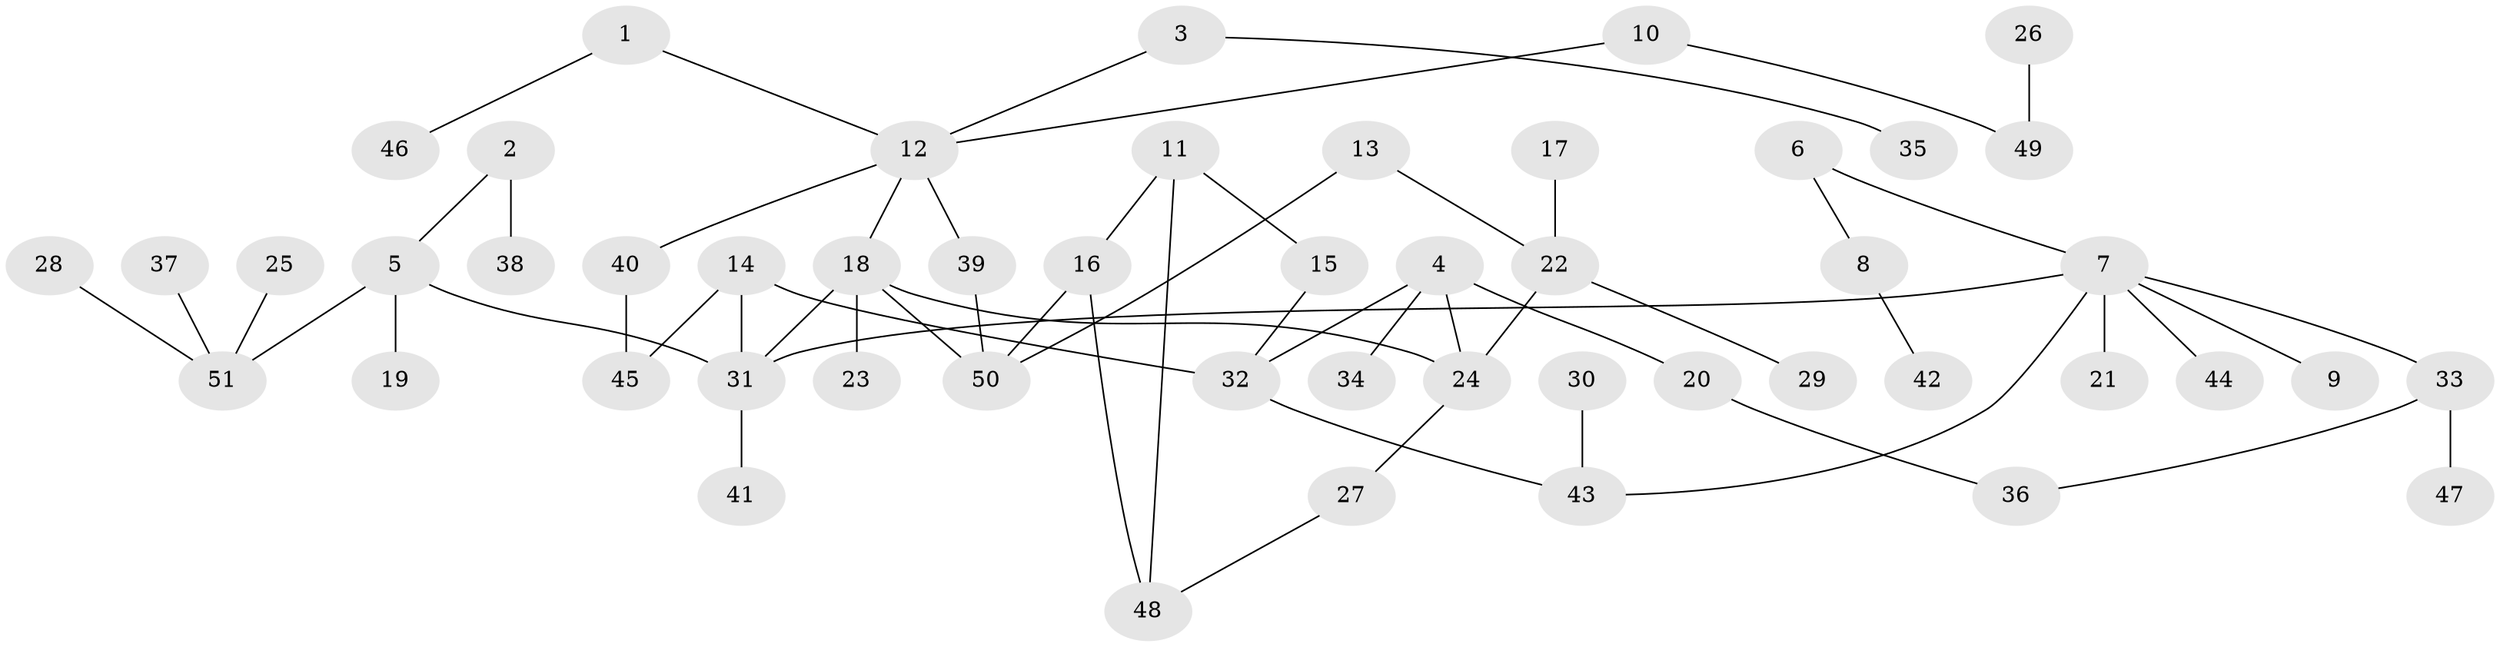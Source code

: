 // original degree distribution, {4: 0.09523809523809523, 7: 0.015873015873015872, 6: 0.031746031746031744, 3: 0.0873015873015873, 2: 0.36507936507936506, 1: 0.3888888888888889, 5: 0.015873015873015872}
// Generated by graph-tools (version 1.1) at 2025/36/03/04/25 23:36:02]
// undirected, 51 vertices, 59 edges
graph export_dot {
  node [color=gray90,style=filled];
  1;
  2;
  3;
  4;
  5;
  6;
  7;
  8;
  9;
  10;
  11;
  12;
  13;
  14;
  15;
  16;
  17;
  18;
  19;
  20;
  21;
  22;
  23;
  24;
  25;
  26;
  27;
  28;
  29;
  30;
  31;
  32;
  33;
  34;
  35;
  36;
  37;
  38;
  39;
  40;
  41;
  42;
  43;
  44;
  45;
  46;
  47;
  48;
  49;
  50;
  51;
  1 -- 12 [weight=1.0];
  1 -- 46 [weight=1.0];
  2 -- 5 [weight=1.0];
  2 -- 38 [weight=1.0];
  3 -- 12 [weight=1.0];
  3 -- 35 [weight=1.0];
  4 -- 20 [weight=1.0];
  4 -- 24 [weight=1.0];
  4 -- 32 [weight=1.0];
  4 -- 34 [weight=1.0];
  5 -- 19 [weight=1.0];
  5 -- 31 [weight=1.0];
  5 -- 51 [weight=1.0];
  6 -- 7 [weight=1.0];
  6 -- 8 [weight=1.0];
  7 -- 9 [weight=1.0];
  7 -- 21 [weight=1.0];
  7 -- 31 [weight=1.0];
  7 -- 33 [weight=1.0];
  7 -- 43 [weight=1.0];
  7 -- 44 [weight=1.0];
  8 -- 42 [weight=1.0];
  10 -- 12 [weight=1.0];
  10 -- 49 [weight=1.0];
  11 -- 15 [weight=1.0];
  11 -- 16 [weight=1.0];
  11 -- 48 [weight=1.0];
  12 -- 18 [weight=1.0];
  12 -- 39 [weight=1.0];
  12 -- 40 [weight=1.0];
  13 -- 22 [weight=1.0];
  13 -- 50 [weight=1.0];
  14 -- 31 [weight=1.0];
  14 -- 32 [weight=1.0];
  14 -- 45 [weight=1.0];
  15 -- 32 [weight=1.0];
  16 -- 48 [weight=1.0];
  16 -- 50 [weight=1.0];
  17 -- 22 [weight=1.0];
  18 -- 23 [weight=1.0];
  18 -- 24 [weight=1.0];
  18 -- 31 [weight=1.0];
  18 -- 50 [weight=1.0];
  20 -- 36 [weight=1.0];
  22 -- 24 [weight=1.0];
  22 -- 29 [weight=1.0];
  24 -- 27 [weight=1.0];
  25 -- 51 [weight=1.0];
  26 -- 49 [weight=1.0];
  27 -- 48 [weight=1.0];
  28 -- 51 [weight=1.0];
  30 -- 43 [weight=1.0];
  31 -- 41 [weight=1.0];
  32 -- 43 [weight=1.0];
  33 -- 36 [weight=1.0];
  33 -- 47 [weight=1.0];
  37 -- 51 [weight=1.0];
  39 -- 50 [weight=1.0];
  40 -- 45 [weight=1.0];
}
